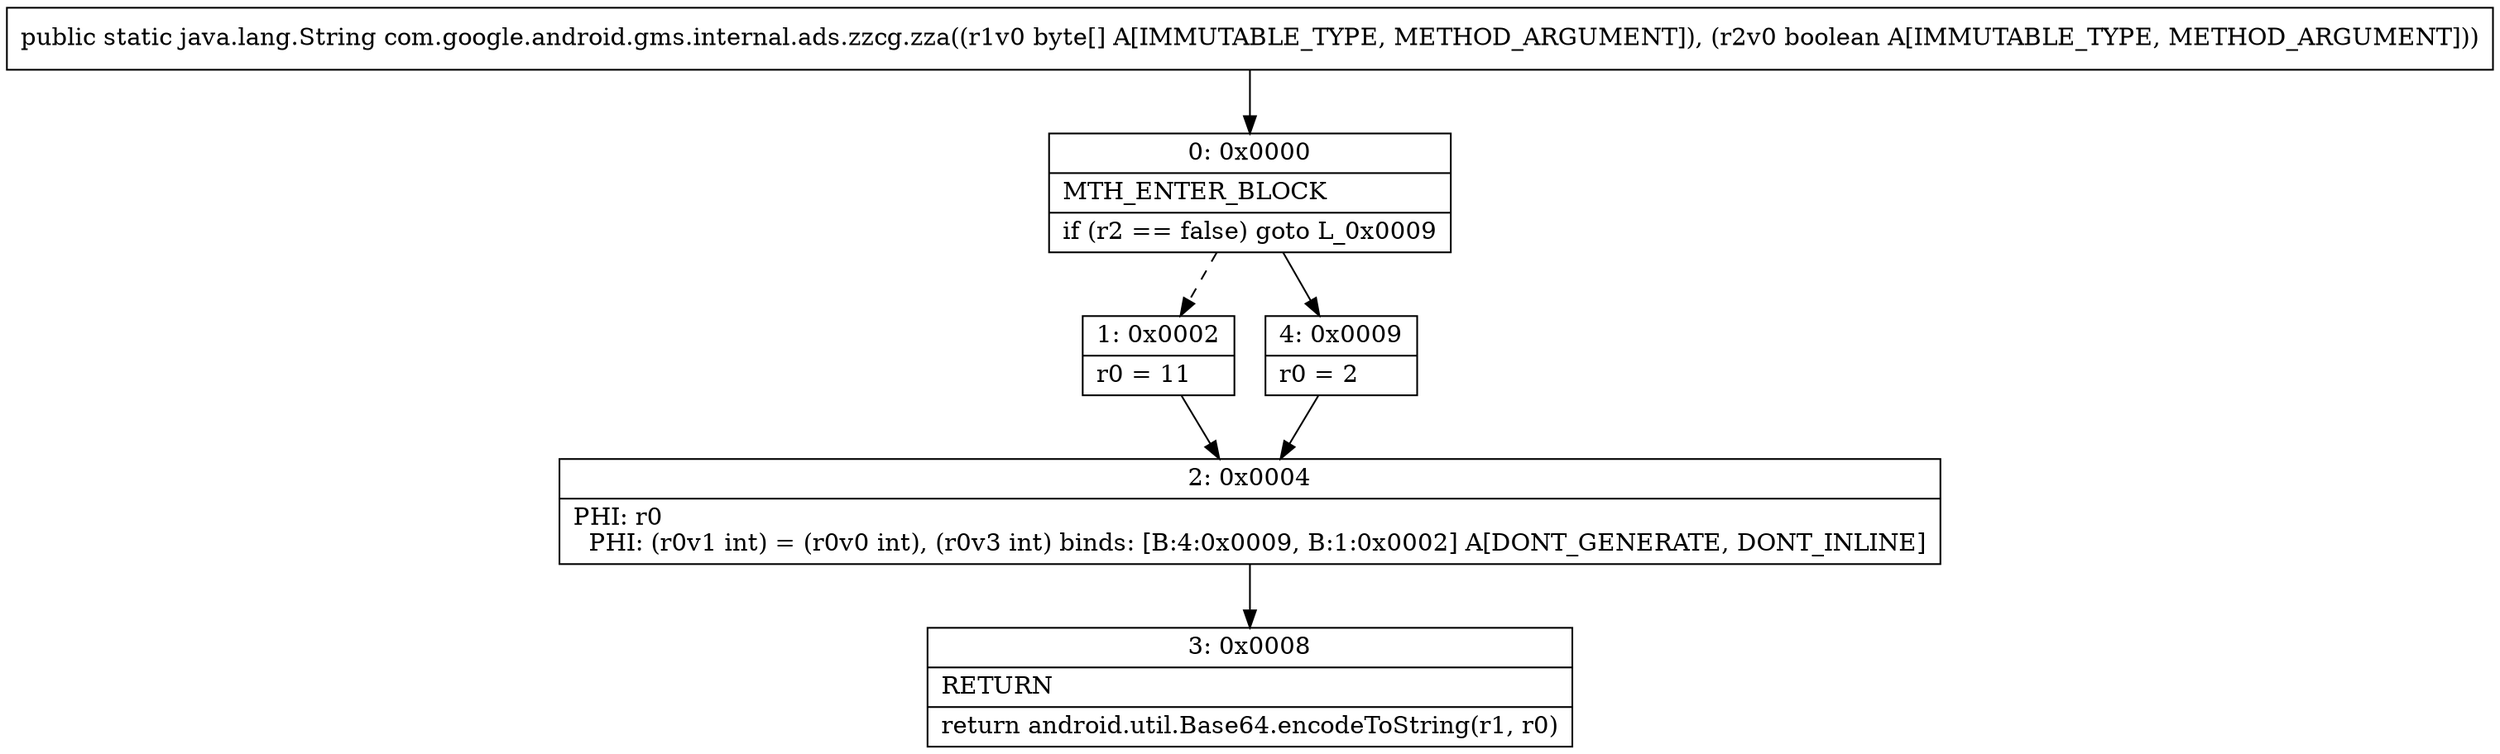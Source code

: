 digraph "CFG forcom.google.android.gms.internal.ads.zzcg.zza([BZ)Ljava\/lang\/String;" {
Node_0 [shape=record,label="{0\:\ 0x0000|MTH_ENTER_BLOCK\l|if (r2 == false) goto L_0x0009\l}"];
Node_1 [shape=record,label="{1\:\ 0x0002|r0 = 11\l}"];
Node_2 [shape=record,label="{2\:\ 0x0004|PHI: r0 \l  PHI: (r0v1 int) = (r0v0 int), (r0v3 int) binds: [B:4:0x0009, B:1:0x0002] A[DONT_GENERATE, DONT_INLINE]\l}"];
Node_3 [shape=record,label="{3\:\ 0x0008|RETURN\l|return android.util.Base64.encodeToString(r1, r0)\l}"];
Node_4 [shape=record,label="{4\:\ 0x0009|r0 = 2\l}"];
MethodNode[shape=record,label="{public static java.lang.String com.google.android.gms.internal.ads.zzcg.zza((r1v0 byte[] A[IMMUTABLE_TYPE, METHOD_ARGUMENT]), (r2v0 boolean A[IMMUTABLE_TYPE, METHOD_ARGUMENT])) }"];
MethodNode -> Node_0;
Node_0 -> Node_1[style=dashed];
Node_0 -> Node_4;
Node_1 -> Node_2;
Node_2 -> Node_3;
Node_4 -> Node_2;
}

